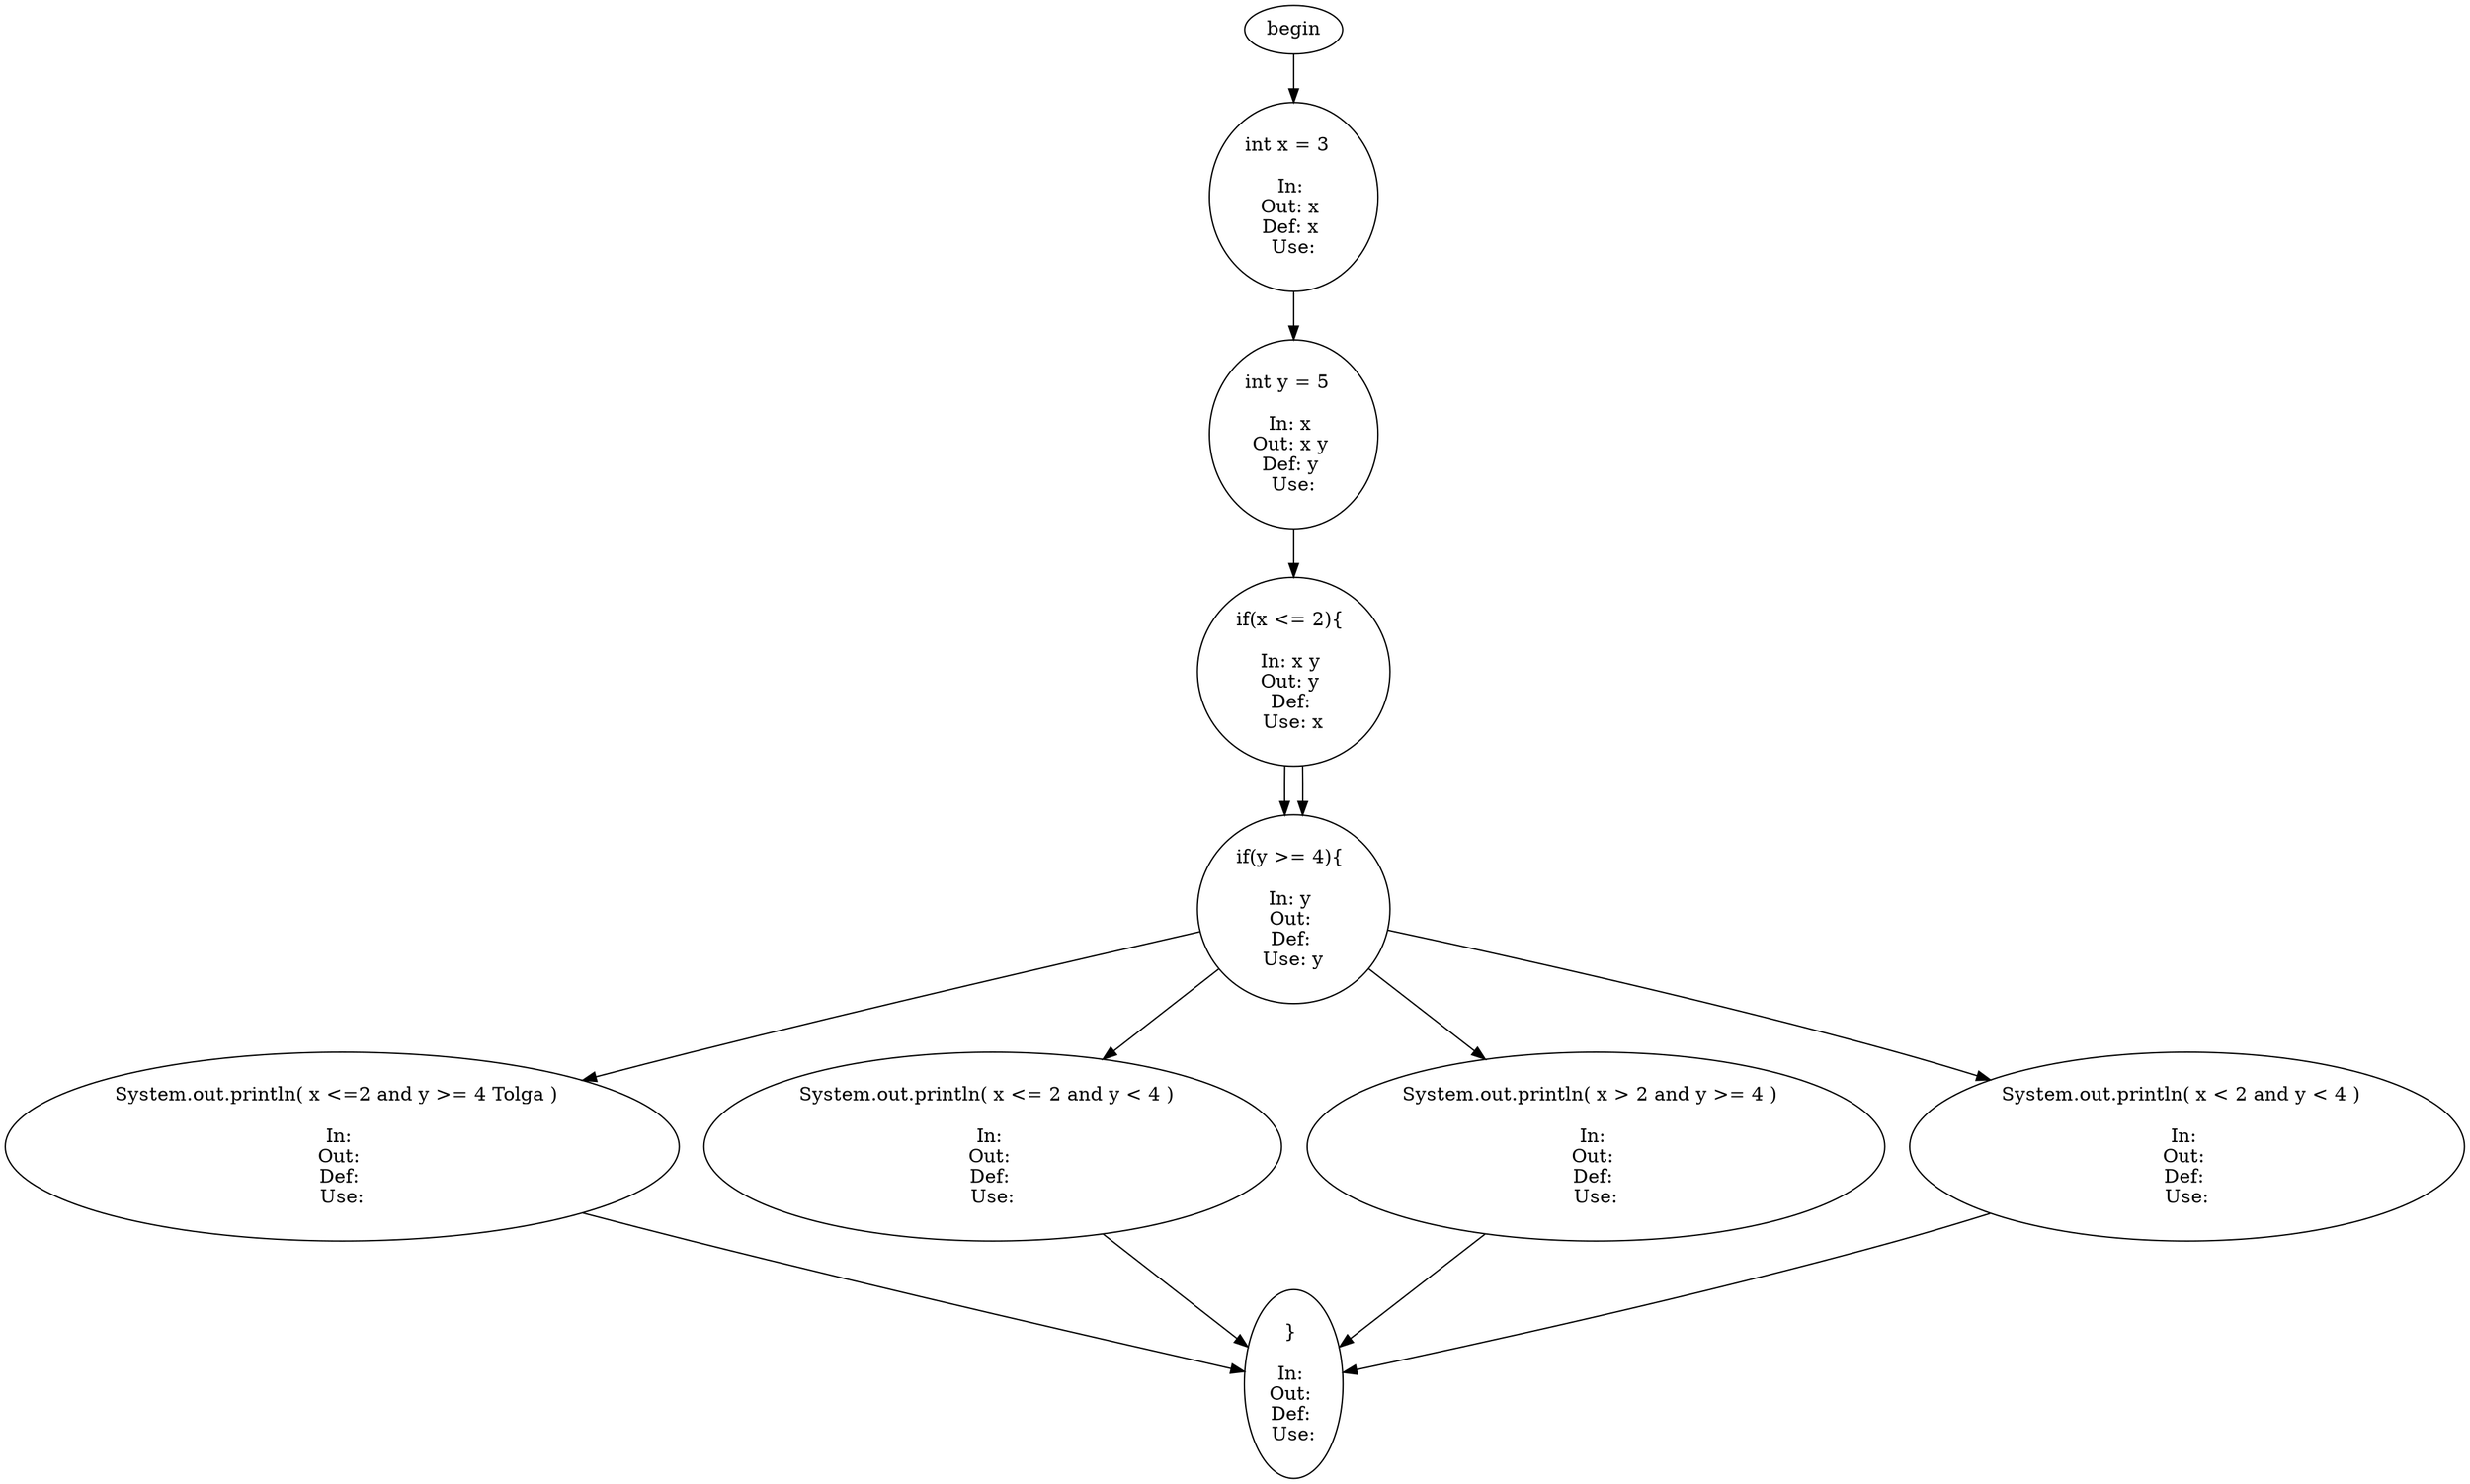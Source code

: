 digraph test1 { 
"begin"->" int x = 3 "
" int x = 3 "->" int y = 5 ";
" int y = 5 "->" if(x <= 2){";
" if(x <= 2){"->" if(y >= 4){";
" if(x <= 2){"->" if(y >= 4){";
" if(y >= 4){"->" System.out.println( x <=2 and y >= 4 Tolga ) ";
" if(y >= 4){"->" System.out.println( x <= 2 and y < 4 ) ";
" System.out.println( x <=2 and y >= 4 Tolga ) "->" }";
" System.out.println( x <= 2 and y < 4 ) "->" }";
" if(y >= 4){"->" System.out.println( x > 2 and y >= 4 ) ";
" if(y >= 4){"->" System.out.println( x < 2 and y < 4 ) ";
" System.out.println( x > 2 and y >= 4 ) "->" }";
" System.out.println( x < 2 and y < 4 ) "->" }";
" int x = 3 " [label="int x = 3  

In: 
Out: x 
Def: x 
Use:"];
" }" [label="} 

In: 
Out: 
Def: 
Use:"];
" int y = 5 " [label="int y = 5  

In: x 
Out: x y 
Def: y 
Use:"];
" if(x <= 2){" [label="if(x <= 2){ 

In: x y 
Out: y 
Def: 
Use: x"];
" if(y >= 4){" [label="if(y >= 4){ 

In: y 
Out: 
Def: 
Use: y"];
" System.out.println( x <=2 and y >= 4 Tolga ) " [label="System.out.println( x <=2 and y >= 4 Tolga )  

In: 
Out: 
Def: 
Use:"];
" System.out.println( x <= 2 and y < 4 ) " [label="System.out.println( x <= 2 and y < 4 )  

In: 
Out: 
Def: 
Use:"];
" if(y >= 4){" [label="if(y >= 4){ 

In: y 
Out: 
Def: 
Use: y"];
" System.out.println( x > 2 and y >= 4 ) " [label="System.out.println( x > 2 and y >= 4 )  

In: 
Out: 
Def: 
Use:"];
" System.out.println( x < 2 and y < 4 ) " [label="System.out.println( x < 2 and y < 4 )  

In: 
Out: 
Def: 
Use:"];
}
